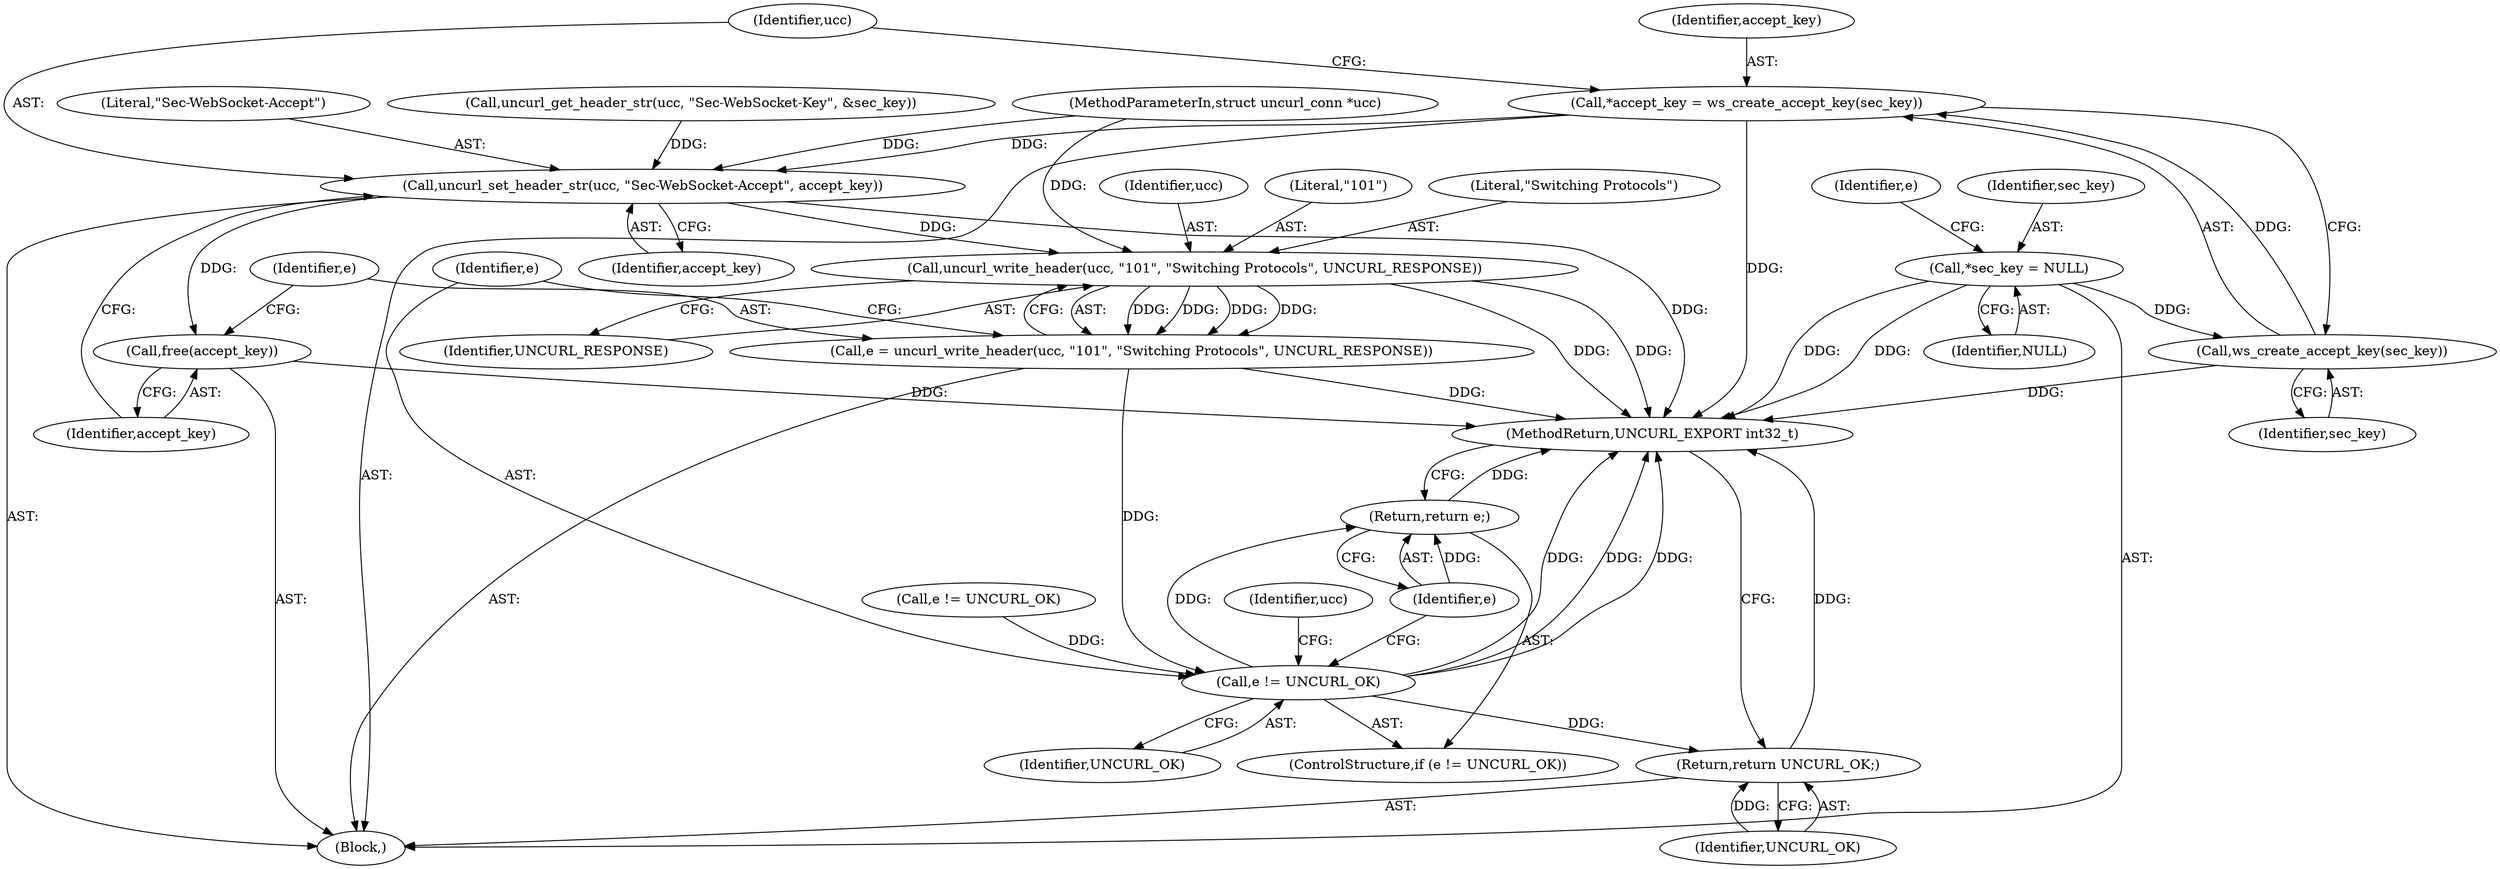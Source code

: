 digraph "0_uncurl_448cd13e7b18c83855d706c564341ddd1e38e769@API" {
"1000202" [label="(Call,*accept_key = ws_create_accept_key(sec_key))"];
"1000204" [label="(Call,ws_create_accept_key(sec_key))"];
"1000185" [label="(Call,*sec_key = NULL)"];
"1000206" [label="(Call,uncurl_set_header_str(ucc, \"Sec-WebSocket-Accept\", accept_key))"];
"1000210" [label="(Call,free(accept_key))"];
"1000214" [label="(Call,uncurl_write_header(ucc, \"101\", \"Switching Protocols\", UNCURL_RESPONSE))"];
"1000212" [label="(Call,e = uncurl_write_header(ucc, \"101\", \"Switching Protocols\", UNCURL_RESPONSE))"];
"1000220" [label="(Call,e != UNCURL_OK)"];
"1000223" [label="(Return,return e;)"];
"1000230" [label="(Return,return UNCURL_OK;)"];
"1000219" [label="(ControlStructure,if (e != UNCURL_OK))"];
"1000231" [label="(Identifier,UNCURL_OK)"];
"1000232" [label="(MethodReturn,UNCURL_EXPORT int32_t)"];
"1000230" [label="(Return,return UNCURL_OK;)"];
"1000223" [label="(Return,return e;)"];
"1000227" [label="(Identifier,ucc)"];
"1000222" [label="(Identifier,UNCURL_OK)"];
"1000214" [label="(Call,uncurl_write_header(ucc, \"101\", \"Switching Protocols\", UNCURL_RESPONSE))"];
"1000218" [label="(Identifier,UNCURL_RESPONSE)"];
"1000206" [label="(Call,uncurl_set_header_str(ucc, \"Sec-WebSocket-Accept\", accept_key))"];
"1000187" [label="(Identifier,NULL)"];
"1000207" [label="(Identifier,ucc)"];
"1000213" [label="(Identifier,e)"];
"1000205" [label="(Identifier,sec_key)"];
"1000224" [label="(Identifier,e)"];
"1000221" [label="(Identifier,e)"];
"1000208" [label="(Literal,\"Sec-WebSocket-Accept\")"];
"1000209" [label="(Identifier,accept_key)"];
"1000186" [label="(Identifier,sec_key)"];
"1000203" [label="(Identifier,accept_key)"];
"1000210" [label="(Call,free(accept_key))"];
"1000215" [label="(Identifier,ucc)"];
"1000190" [label="(Call,uncurl_get_header_str(ucc, \"Sec-WebSocket-Key\", &sec_key))"];
"1000212" [label="(Call,e = uncurl_write_header(ucc, \"101\", \"Switching Protocols\", UNCURL_RESPONSE))"];
"1000202" [label="(Call,*accept_key = ws_create_accept_key(sec_key))"];
"1000217" [label="(Literal,\"Switching Protocols\")"];
"1000185" [label="(Call,*sec_key = NULL)"];
"1000105" [label="(Block,)"];
"1000204" [label="(Call,ws_create_accept_key(sec_key))"];
"1000102" [label="(MethodParameterIn,struct uncurl_conn *ucc)"];
"1000216" [label="(Literal,\"101\")"];
"1000220" [label="(Call,e != UNCURL_OK)"];
"1000196" [label="(Call,e != UNCURL_OK)"];
"1000189" [label="(Identifier,e)"];
"1000211" [label="(Identifier,accept_key)"];
"1000202" -> "1000105"  [label="AST: "];
"1000202" -> "1000204"  [label="CFG: "];
"1000203" -> "1000202"  [label="AST: "];
"1000204" -> "1000202"  [label="AST: "];
"1000207" -> "1000202"  [label="CFG: "];
"1000202" -> "1000232"  [label="DDG: "];
"1000204" -> "1000202"  [label="DDG: "];
"1000202" -> "1000206"  [label="DDG: "];
"1000204" -> "1000205"  [label="CFG: "];
"1000205" -> "1000204"  [label="AST: "];
"1000204" -> "1000232"  [label="DDG: "];
"1000185" -> "1000204"  [label="DDG: "];
"1000185" -> "1000105"  [label="AST: "];
"1000185" -> "1000187"  [label="CFG: "];
"1000186" -> "1000185"  [label="AST: "];
"1000187" -> "1000185"  [label="AST: "];
"1000189" -> "1000185"  [label="CFG: "];
"1000185" -> "1000232"  [label="DDG: "];
"1000185" -> "1000232"  [label="DDG: "];
"1000206" -> "1000105"  [label="AST: "];
"1000206" -> "1000209"  [label="CFG: "];
"1000207" -> "1000206"  [label="AST: "];
"1000208" -> "1000206"  [label="AST: "];
"1000209" -> "1000206"  [label="AST: "];
"1000211" -> "1000206"  [label="CFG: "];
"1000206" -> "1000232"  [label="DDG: "];
"1000190" -> "1000206"  [label="DDG: "];
"1000102" -> "1000206"  [label="DDG: "];
"1000206" -> "1000210"  [label="DDG: "];
"1000206" -> "1000214"  [label="DDG: "];
"1000210" -> "1000105"  [label="AST: "];
"1000210" -> "1000211"  [label="CFG: "];
"1000211" -> "1000210"  [label="AST: "];
"1000213" -> "1000210"  [label="CFG: "];
"1000210" -> "1000232"  [label="DDG: "];
"1000214" -> "1000212"  [label="AST: "];
"1000214" -> "1000218"  [label="CFG: "];
"1000215" -> "1000214"  [label="AST: "];
"1000216" -> "1000214"  [label="AST: "];
"1000217" -> "1000214"  [label="AST: "];
"1000218" -> "1000214"  [label="AST: "];
"1000212" -> "1000214"  [label="CFG: "];
"1000214" -> "1000232"  [label="DDG: "];
"1000214" -> "1000232"  [label="DDG: "];
"1000214" -> "1000212"  [label="DDG: "];
"1000214" -> "1000212"  [label="DDG: "];
"1000214" -> "1000212"  [label="DDG: "];
"1000214" -> "1000212"  [label="DDG: "];
"1000102" -> "1000214"  [label="DDG: "];
"1000212" -> "1000105"  [label="AST: "];
"1000213" -> "1000212"  [label="AST: "];
"1000221" -> "1000212"  [label="CFG: "];
"1000212" -> "1000232"  [label="DDG: "];
"1000212" -> "1000220"  [label="DDG: "];
"1000220" -> "1000219"  [label="AST: "];
"1000220" -> "1000222"  [label="CFG: "];
"1000221" -> "1000220"  [label="AST: "];
"1000222" -> "1000220"  [label="AST: "];
"1000224" -> "1000220"  [label="CFG: "];
"1000227" -> "1000220"  [label="CFG: "];
"1000220" -> "1000232"  [label="DDG: "];
"1000220" -> "1000232"  [label="DDG: "];
"1000220" -> "1000232"  [label="DDG: "];
"1000196" -> "1000220"  [label="DDG: "];
"1000220" -> "1000223"  [label="DDG: "];
"1000220" -> "1000230"  [label="DDG: "];
"1000223" -> "1000219"  [label="AST: "];
"1000223" -> "1000224"  [label="CFG: "];
"1000224" -> "1000223"  [label="AST: "];
"1000232" -> "1000223"  [label="CFG: "];
"1000223" -> "1000232"  [label="DDG: "];
"1000224" -> "1000223"  [label="DDG: "];
"1000230" -> "1000105"  [label="AST: "];
"1000230" -> "1000231"  [label="CFG: "];
"1000231" -> "1000230"  [label="AST: "];
"1000232" -> "1000230"  [label="CFG: "];
"1000230" -> "1000232"  [label="DDG: "];
"1000231" -> "1000230"  [label="DDG: "];
}
